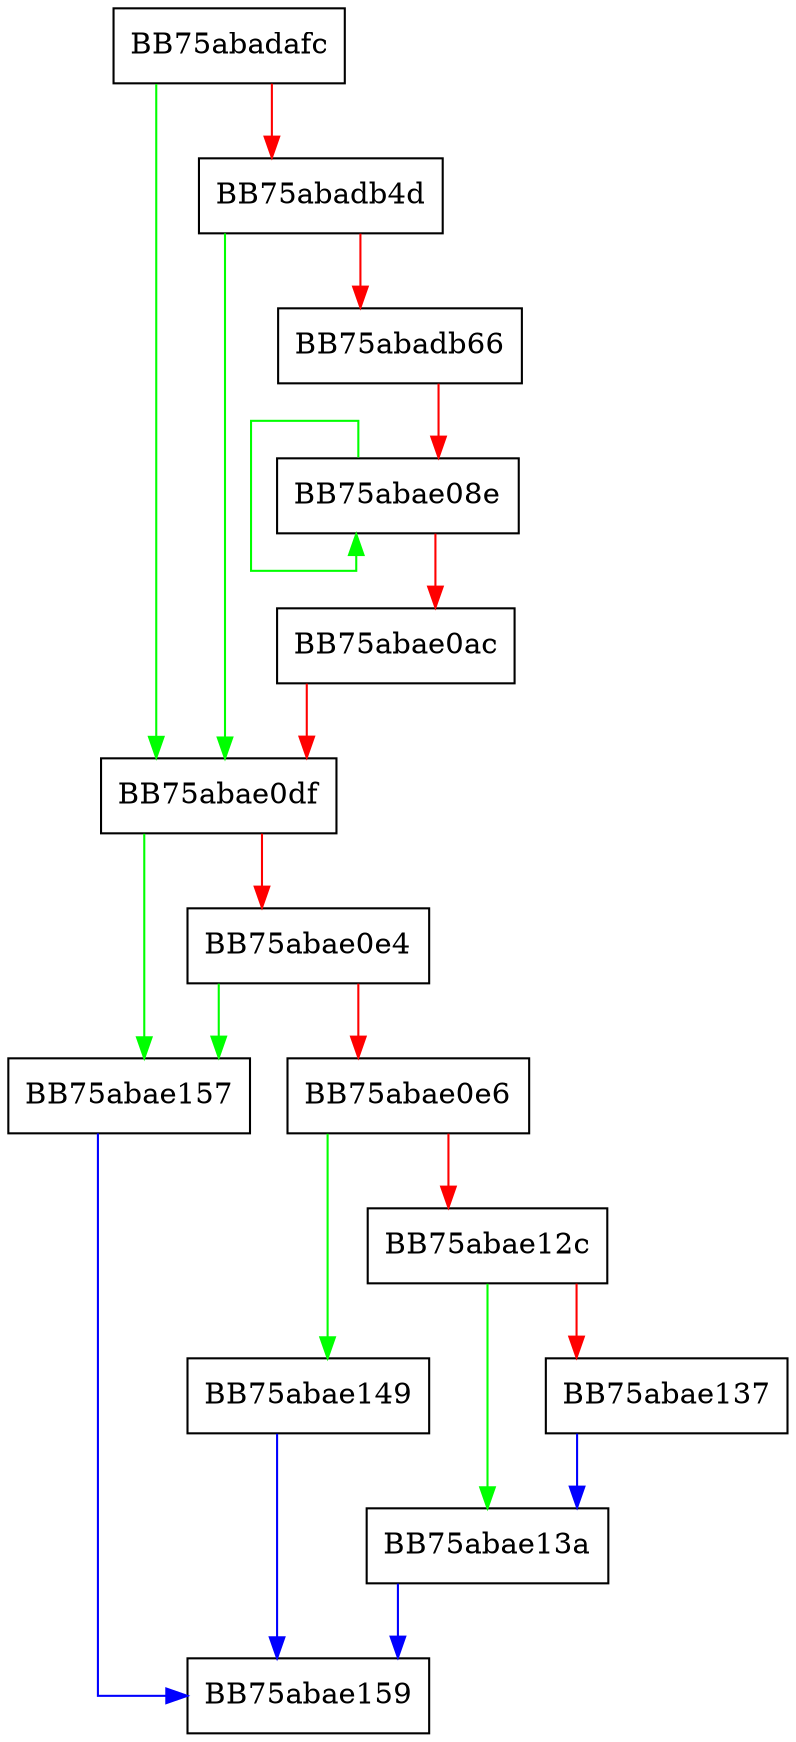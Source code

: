 digraph decode_name {
  node [shape="box"];
  graph [splines=ortho];
  BB75abadafc -> BB75abae0df [color="green"];
  BB75abadafc -> BB75abadb4d [color="red"];
  BB75abadb4d -> BB75abae0df [color="green"];
  BB75abadb4d -> BB75abadb66 [color="red"];
  BB75abadb66 -> BB75abae08e [color="red"];
  BB75abae08e -> BB75abae08e [color="green"];
  BB75abae08e -> BB75abae0ac [color="red"];
  BB75abae0ac -> BB75abae0df [color="red"];
  BB75abae0df -> BB75abae157 [color="green"];
  BB75abae0df -> BB75abae0e4 [color="red"];
  BB75abae0e4 -> BB75abae157 [color="green"];
  BB75abae0e4 -> BB75abae0e6 [color="red"];
  BB75abae0e6 -> BB75abae149 [color="green"];
  BB75abae0e6 -> BB75abae12c [color="red"];
  BB75abae12c -> BB75abae13a [color="green"];
  BB75abae12c -> BB75abae137 [color="red"];
  BB75abae137 -> BB75abae13a [color="blue"];
  BB75abae13a -> BB75abae159 [color="blue"];
  BB75abae149 -> BB75abae159 [color="blue"];
  BB75abae157 -> BB75abae159 [color="blue"];
}